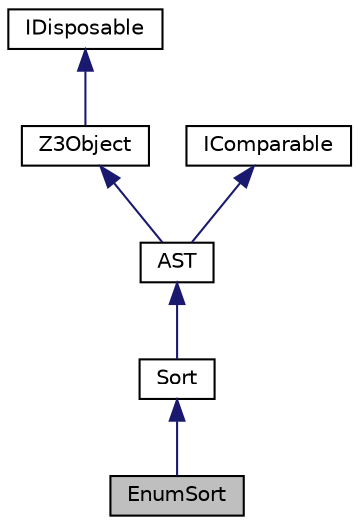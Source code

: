 digraph "EnumSort"
{
 // LATEX_PDF_SIZE
  edge [fontname="Helvetica",fontsize="10",labelfontname="Helvetica",labelfontsize="10"];
  node [fontname="Helvetica",fontsize="10",shape=record];
  Node1 [label="EnumSort",height=0.2,width=0.4,color="black", fillcolor="grey75", style="filled", fontcolor="black",tooltip="Enumeration sorts."];
  Node2 -> Node1 [dir="back",color="midnightblue",fontsize="10",style="solid",fontname="Helvetica"];
  Node2 [label="Sort",height=0.2,width=0.4,color="black", fillcolor="white", style="filled",URL="$class_microsoft_1_1_z3_1_1_sort.html",tooltip="The Sort class implements type information for ASTs."];
  Node3 -> Node2 [dir="back",color="midnightblue",fontsize="10",style="solid",fontname="Helvetica"];
  Node3 [label="AST",height=0.2,width=0.4,color="black", fillcolor="white", style="filled",URL="$class_microsoft_1_1_z3_1_1_a_s_t.html",tooltip="The abstract syntax tree (AST) class."];
  Node4 -> Node3 [dir="back",color="midnightblue",fontsize="10",style="solid",fontname="Helvetica"];
  Node4 [label="Z3Object",height=0.2,width=0.4,color="black", fillcolor="white", style="filled",URL="$class_microsoft_1_1_z3_1_1_z3_object.html",tooltip="Internal base class for interfacing with native Z3 objects. Should not be used externally."];
  Node5 -> Node4 [dir="back",color="midnightblue",fontsize="10",style="solid",fontname="Helvetica"];
  Node5 [label="IDisposable",height=0.2,width=0.4,color="black", fillcolor="white", style="filled",URL="$class_i_disposable.html",tooltip=" "];
  Node6 -> Node3 [dir="back",color="midnightblue",fontsize="10",style="solid",fontname="Helvetica"];
  Node6 [label="IComparable",height=0.2,width=0.4,color="black", fillcolor="white", style="filled",URL="$class_i_comparable.html",tooltip=" "];
}
